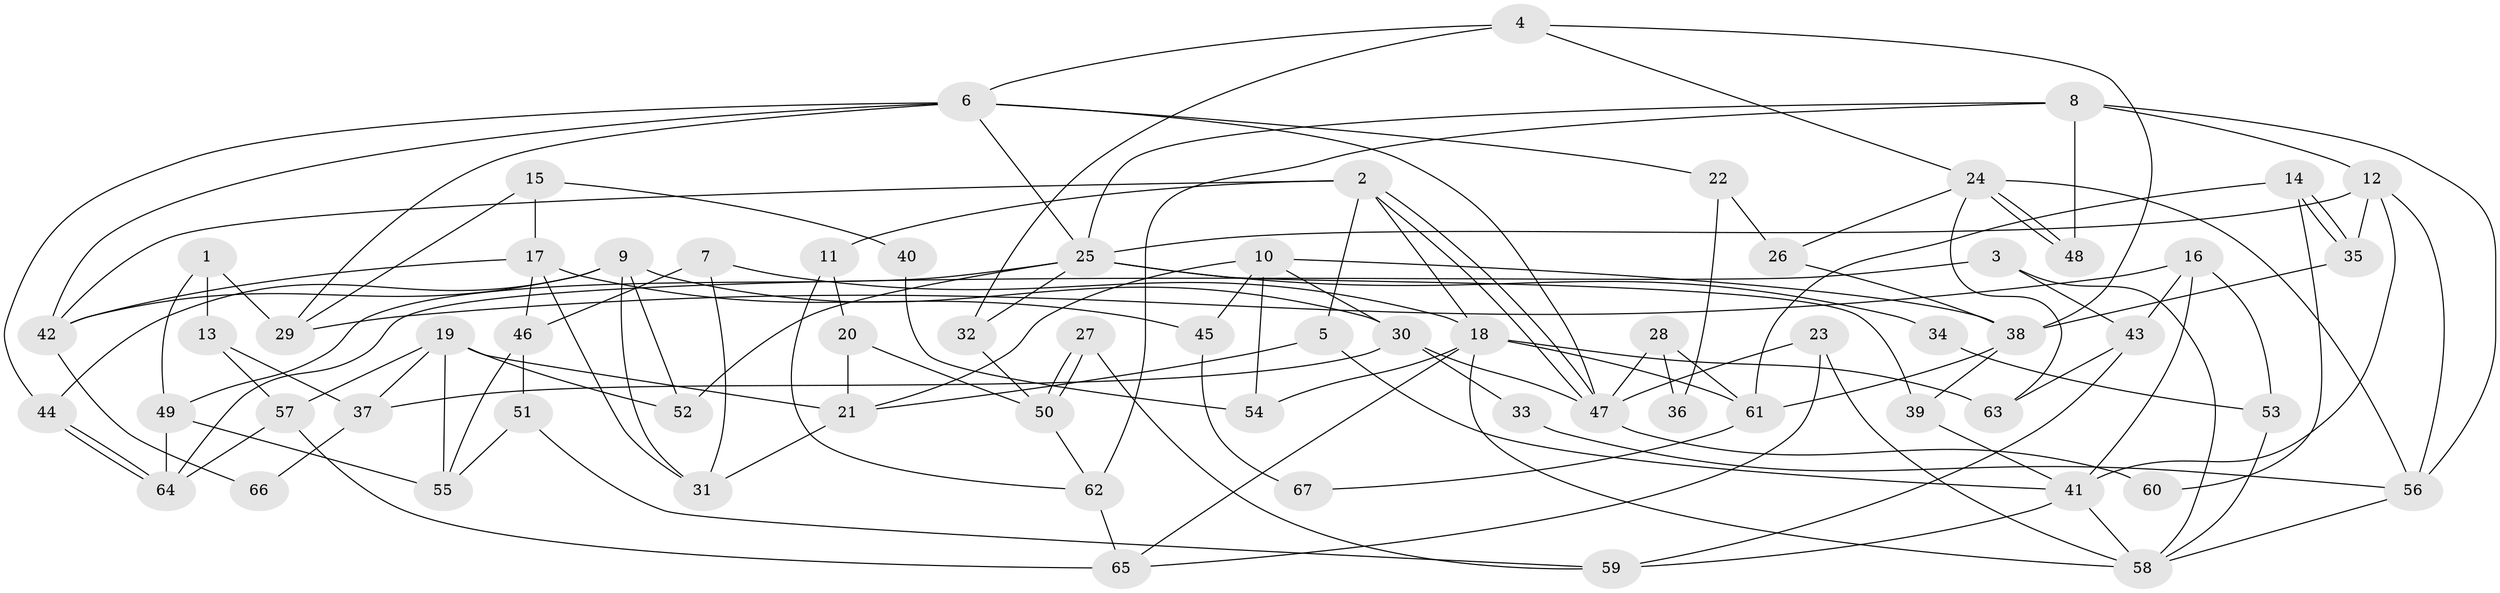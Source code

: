 // Generated by graph-tools (version 1.1) at 2025/49/03/09/25 04:49:46]
// undirected, 67 vertices, 134 edges
graph export_dot {
graph [start="1"]
  node [color=gray90,style=filled];
  1;
  2;
  3;
  4;
  5;
  6;
  7;
  8;
  9;
  10;
  11;
  12;
  13;
  14;
  15;
  16;
  17;
  18;
  19;
  20;
  21;
  22;
  23;
  24;
  25;
  26;
  27;
  28;
  29;
  30;
  31;
  32;
  33;
  34;
  35;
  36;
  37;
  38;
  39;
  40;
  41;
  42;
  43;
  44;
  45;
  46;
  47;
  48;
  49;
  50;
  51;
  52;
  53;
  54;
  55;
  56;
  57;
  58;
  59;
  60;
  61;
  62;
  63;
  64;
  65;
  66;
  67;
  1 -- 13;
  1 -- 29;
  1 -- 49;
  2 -- 5;
  2 -- 47;
  2 -- 47;
  2 -- 11;
  2 -- 18;
  2 -- 42;
  3 -- 64;
  3 -- 58;
  3 -- 43;
  4 -- 6;
  4 -- 24;
  4 -- 32;
  4 -- 38;
  5 -- 21;
  5 -- 41;
  6 -- 25;
  6 -- 42;
  6 -- 22;
  6 -- 29;
  6 -- 44;
  6 -- 47;
  7 -- 46;
  7 -- 18;
  7 -- 31;
  8 -- 12;
  8 -- 25;
  8 -- 48;
  8 -- 56;
  8 -- 62;
  9 -- 44;
  9 -- 52;
  9 -- 30;
  9 -- 31;
  9 -- 42;
  10 -- 30;
  10 -- 38;
  10 -- 21;
  10 -- 45;
  10 -- 54;
  11 -- 62;
  11 -- 20;
  12 -- 56;
  12 -- 25;
  12 -- 35;
  12 -- 41;
  13 -- 57;
  13 -- 37;
  14 -- 35;
  14 -- 35;
  14 -- 61;
  14 -- 60;
  15 -- 17;
  15 -- 29;
  15 -- 40;
  16 -- 43;
  16 -- 41;
  16 -- 29;
  16 -- 53;
  17 -- 42;
  17 -- 31;
  17 -- 45;
  17 -- 46;
  18 -- 58;
  18 -- 54;
  18 -- 61;
  18 -- 63;
  18 -- 65;
  19 -- 21;
  19 -- 55;
  19 -- 37;
  19 -- 52;
  19 -- 57;
  20 -- 21;
  20 -- 50;
  21 -- 31;
  22 -- 26;
  22 -- 36;
  23 -- 47;
  23 -- 65;
  23 -- 58;
  24 -- 56;
  24 -- 48;
  24 -- 48;
  24 -- 26;
  24 -- 63;
  25 -- 49;
  25 -- 32;
  25 -- 34;
  25 -- 39;
  25 -- 52;
  26 -- 38;
  27 -- 59;
  27 -- 50;
  27 -- 50;
  28 -- 61;
  28 -- 47;
  28 -- 36;
  30 -- 47;
  30 -- 33;
  30 -- 37;
  32 -- 50;
  33 -- 56;
  34 -- 53;
  35 -- 38;
  37 -- 66;
  38 -- 39;
  38 -- 61;
  39 -- 41;
  40 -- 54;
  41 -- 58;
  41 -- 59;
  42 -- 66;
  43 -- 63;
  43 -- 59;
  44 -- 64;
  44 -- 64;
  45 -- 67;
  46 -- 51;
  46 -- 55;
  47 -- 60;
  49 -- 64;
  49 -- 55;
  50 -- 62;
  51 -- 55;
  51 -- 59;
  53 -- 58;
  56 -- 58;
  57 -- 65;
  57 -- 64;
  61 -- 67;
  62 -- 65;
}

